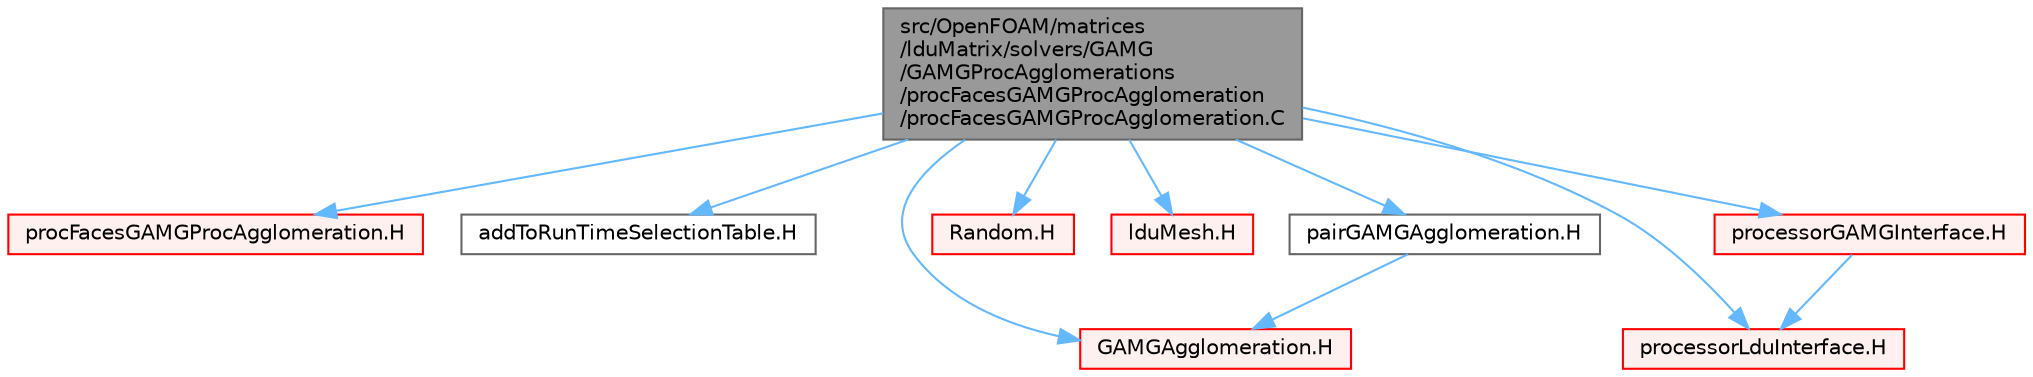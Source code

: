 digraph "src/OpenFOAM/matrices/lduMatrix/solvers/GAMG/GAMGProcAgglomerations/procFacesGAMGProcAgglomeration/procFacesGAMGProcAgglomeration.C"
{
 // LATEX_PDF_SIZE
  bgcolor="transparent";
  edge [fontname=Helvetica,fontsize=10,labelfontname=Helvetica,labelfontsize=10];
  node [fontname=Helvetica,fontsize=10,shape=box,height=0.2,width=0.4];
  Node1 [id="Node000001",label="src/OpenFOAM/matrices\l/lduMatrix/solvers/GAMG\l/GAMGProcAgglomerations\l/procFacesGAMGProcAgglomeration\l/procFacesGAMGProcAgglomeration.C",height=0.2,width=0.4,color="gray40", fillcolor="grey60", style="filled", fontcolor="black",tooltip=" "];
  Node1 -> Node2 [id="edge1_Node000001_Node000002",color="steelblue1",style="solid",tooltip=" "];
  Node2 [id="Node000002",label="procFacesGAMGProcAgglomeration.H",height=0.2,width=0.4,color="red", fillcolor="#FFF0F0", style="filled",URL="$procFacesGAMGProcAgglomeration_8H.html",tooltip=" "];
  Node1 -> Node163 [id="edge2_Node000001_Node000163",color="steelblue1",style="solid",tooltip=" "];
  Node163 [id="Node000163",label="addToRunTimeSelectionTable.H",height=0.2,width=0.4,color="grey40", fillcolor="white", style="filled",URL="$addToRunTimeSelectionTable_8H.html",tooltip="Macros for easy insertion into run-time selection tables."];
  Node1 -> Node164 [id="edge3_Node000001_Node000164",color="steelblue1",style="solid",tooltip=" "];
  Node164 [id="Node000164",label="GAMGAgglomeration.H",height=0.2,width=0.4,color="red", fillcolor="#FFF0F0", style="filled",URL="$GAMGAgglomeration_8H.html",tooltip=" "];
  Node1 -> Node216 [id="edge4_Node000001_Node000216",color="steelblue1",style="solid",tooltip=" "];
  Node216 [id="Node000216",label="Random.H",height=0.2,width=0.4,color="red", fillcolor="#FFF0F0", style="filled",URL="$Random_8H.html",tooltip=" "];
  Node1 -> Node185 [id="edge5_Node000001_Node000185",color="steelblue1",style="solid",tooltip=" "];
  Node185 [id="Node000185",label="lduMesh.H",height=0.2,width=0.4,color="red", fillcolor="#FFF0F0", style="filled",URL="$lduMesh_8H.html",tooltip=" "];
  Node1 -> Node220 [id="edge6_Node000001_Node000220",color="steelblue1",style="solid",tooltip=" "];
  Node220 [id="Node000220",label="processorLduInterface.H",height=0.2,width=0.4,color="red", fillcolor="#FFF0F0", style="filled",URL="$processorLduInterface_8H.html",tooltip=" "];
  Node1 -> Node226 [id="edge7_Node000001_Node000226",color="steelblue1",style="solid",tooltip=" "];
  Node226 [id="Node000226",label="processorGAMGInterface.H",height=0.2,width=0.4,color="red", fillcolor="#FFF0F0", style="filled",URL="$processorGAMGInterface_8H.html",tooltip=" "];
  Node226 -> Node220 [id="edge8_Node000226_Node000220",color="steelblue1",style="solid",tooltip=" "];
  Node1 -> Node228 [id="edge9_Node000001_Node000228",color="steelblue1",style="solid",tooltip=" "];
  Node228 [id="Node000228",label="pairGAMGAgglomeration.H",height=0.2,width=0.4,color="grey40", fillcolor="white", style="filled",URL="$pairGAMGAgglomeration_8H.html",tooltip=" "];
  Node228 -> Node164 [id="edge10_Node000228_Node000164",color="steelblue1",style="solid",tooltip=" "];
}
